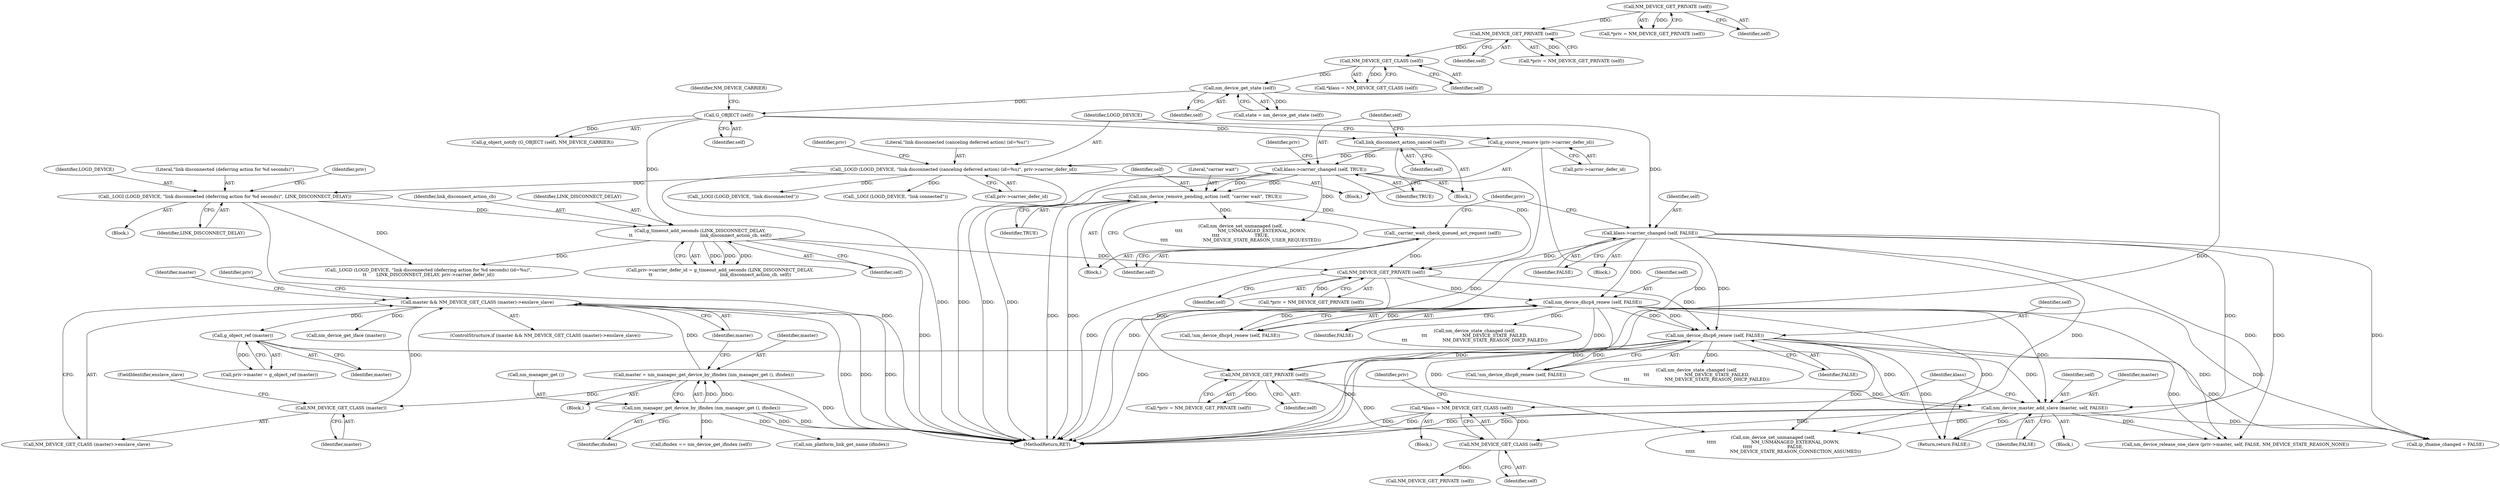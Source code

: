 digraph "0_NetworkManager_d5fc88e573fa58b93034b04d35a2454f5d28cad9@pointer" {
"1001574" [label="(Call,*klass = NM_DEVICE_GET_CLASS (self))"];
"1001576" [label="(Call,NM_DEVICE_GET_CLASS (self))"];
"1001525" [label="(Call,NM_DEVICE_GET_PRIVATE (self))"];
"1001501" [label="(Call,nm_device_dhcp6_renew (self, FALSE))"];
"1001472" [label="(Call,NM_DEVICE_GET_PRIVATE (self))"];
"1001457" [label="(Call,g_timeout_add_seconds (LINK_DISCONNECT_DELAY,\n\t\t                                                link_disconnect_action_cb, self))"];
"1001449" [label="(Call,_LOGI (LOGD_DEVICE, \"link disconnected (deferring action for %d seconds)\", LINK_DISCONNECT_DELAY))"];
"1001359" [label="(Call,_LOGD (LOGD_DEVICE, \"link disconnected (canceling deferred action) (id=%u)\", priv->carrier_defer_id))"];
"1001355" [label="(Call,g_source_remove (priv->carrier_defer_id))"];
"1001399" [label="(Call,G_OBJECT (self))"];
"1001384" [label="(Call,nm_device_get_state (self))"];
"1001379" [label="(Call,NM_DEVICE_GET_CLASS (self))"];
"1001374" [label="(Call,NM_DEVICE_GET_PRIVATE (self))"];
"1001348" [label="(Call,NM_DEVICE_GET_PRIVATE (self))"];
"1001444" [label="(Call,klass->carrier_changed (self, FALSE))"];
"1001433" [label="(Call,_carrier_wait_check_queued_act_request (self))"];
"1001429" [label="(Call,nm_device_remove_pending_action (self, \"carrier wait\", TRUE))"];
"1001412" [label="(Call,klass->carrier_changed (self, TRUE))"];
"1001410" [label="(Call,link_disconnect_action_cancel (self))"];
"1001485" [label="(Call,nm_device_dhcp4_renew (self, FALSE))"];
"1001551" [label="(Call,nm_device_master_add_slave (master, self, FALSE))"];
"1001549" [label="(Call,g_object_ref (master))"];
"1001533" [label="(Call,master && NM_DEVICE_GET_CLASS (master)->enslave_slave)"];
"1001527" [label="(Call,master = nm_manager_get_device_by_ifindex (nm_manager_get (), ifindex))"];
"1001529" [label="(Call,nm_manager_get_device_by_ifindex (nm_manager_get (), ifindex))"];
"1001536" [label="(Call,NM_DEVICE_GET_CLASS (master))"];
"1001470" [label="(Call,*priv = NM_DEVICE_GET_PRIVATE (self))"];
"1001484" [label="(Call,!nm_device_dhcp4_renew (self, FALSE))"];
"1001441" [label="(Call,_LOGI (LOGD_DEVICE, \"link disconnected\"))"];
"1001538" [label="(FieldIdentifier,enslave_slave)"];
"1001562" [label="(Call,nm_device_get_iface (master))"];
"1001473" [label="(Identifier,self)"];
"1001520" [label="(Block,)"];
"1001537" [label="(Identifier,master)"];
"1001346" [label="(Call,*priv = NM_DEVICE_GET_PRIVATE (self))"];
"1001375" [label="(Identifier,self)"];
"1001348" [label="(Call,NM_DEVICE_GET_PRIVATE (self))"];
"1001543" [label="(Identifier,priv)"];
"1001551" [label="(Call,nm_device_master_add_slave (master, self, FALSE))"];
"1001585" [label="(Call,ip_ifname_changed = FALSE)"];
"1001576" [label="(Call,NM_DEVICE_GET_CLASS (self))"];
"1001406" [label="(Block,)"];
"1001528" [label="(Identifier,master)"];
"1001485" [label="(Call,nm_device_dhcp4_renew (self, FALSE))"];
"1001572" [label="(Block,)"];
"1001411" [label="(Identifier,self)"];
"1001355" [label="(Call,g_source_remove (priv->carrier_defer_id))"];
"1001487" [label="(Identifier,FALSE)"];
"1001472" [label="(Call,NM_DEVICE_GET_PRIVATE (self))"];
"1001458" [label="(Identifier,LINK_DISCONNECT_DELAY)"];
"1001385" [label="(Identifier,self)"];
"1001459" [label="(Identifier,link_disconnect_action_cb)"];
"1001535" [label="(Call,NM_DEVICE_GET_CLASS (master)->enslave_slave)"];
"1001401" [label="(Identifier,NM_DEVICE_CARRIER)"];
"1001433" [label="(Call,_carrier_wait_check_queued_act_request (self))"];
"1001384" [label="(Call,nm_device_get_state (self))"];
"1001554" [label="(Identifier,FALSE)"];
"1001444" [label="(Call,klass->carrier_changed (self, FALSE))"];
"1001525" [label="(Call,NM_DEVICE_GET_PRIVATE (self))"];
"1001374" [label="(Call,NM_DEVICE_GET_PRIVATE (self))"];
"1001407" [label="(Call,_LOGI (LOGD_DEVICE, \"link connected\"))"];
"1001359" [label="(Call,_LOGD (LOGD_DEVICE, \"link disconnected (canceling deferred action) (id=%u)\", priv->carrier_defer_id))"];
"1001570" [label="(Call,nm_platform_link_get_name (ifindex))"];
"1001429" [label="(Call,nm_device_remove_pending_action (self, \"carrier wait\", TRUE))"];
"1001377" [label="(Call,*klass = NM_DEVICE_GET_CLASS (self))"];
"1001526" [label="(Identifier,self)"];
"1001460" [label="(Identifier,self)"];
"1001440" [label="(Block,)"];
"1001448" [label="(Block,)"];
"1001400" [label="(Identifier,self)"];
"1001529" [label="(Call,nm_manager_get_device_by_ifindex (nm_manager_get (), ifindex))"];
"1001489" [label="(Call,nm_device_state_changed (self,\n\t\t\t                         NM_DEVICE_STATE_FAILED,\n\t\t\t                         NM_DEVICE_STATE_REASON_DHCP_FAILED))"];
"1001432" [label="(Identifier,TRUE)"];
"1001502" [label="(Identifier,self)"];
"1001399" [label="(Call,G_OBJECT (self))"];
"1001382" [label="(Call,state = nm_device_get_state (self))"];
"1001500" [label="(Call,!nm_device_dhcp6_renew (self, FALSE))"];
"1001539" [label="(Block,)"];
"1001575" [label="(Identifier,klass)"];
"1001553" [label="(Identifier,self)"];
"1001530" [label="(Call,nm_manager_get ())"];
"1001379" [label="(Call,NM_DEVICE_GET_CLASS (self))"];
"1001413" [label="(Identifier,self)"];
"1001552" [label="(Identifier,master)"];
"1001412" [label="(Call,klass->carrier_changed (self, TRUE))"];
"1001449" [label="(Call,_LOGI (LOGD_DEVICE, \"link disconnected (deferring action for %d seconds)\", LINK_DISCONNECT_DELAY))"];
"1001453" [label="(Call,priv->carrier_defer_id = g_timeout_add_seconds (LINK_DISCONNECT_DELAY,\n\t\t                                                link_disconnect_action_cb, self))"];
"1001380" [label="(Identifier,self)"];
"1001534" [label="(Identifier,master)"];
"1001829" [label="(Call,nm_device_set_unmanaged (self,\n\t\t\t\t\t                         NM_UNMANAGED_EXTERNAL_DOWN,\n\t\t\t\t\t                         FALSE,\n\t\t\t\t\t                         NM_DEVICE_STATE_REASON_CONNECTION_ASSUMED))"];
"1001557" [label="(Identifier,master)"];
"1001434" [label="(Identifier,self)"];
"1001523" [label="(Call,*priv = NM_DEVICE_GET_PRIVATE (self))"];
"1001711" [label="(Call,nm_device_release_one_slave (priv->master, self, FALSE, NM_DEVICE_STATE_REASON_NONE))"];
"1001581" [label="(Call,NM_DEVICE_GET_PRIVATE (self))"];
"1001445" [label="(Identifier,self)"];
"1001574" [label="(Call,*klass = NM_DEVICE_GET_CLASS (self))"];
"1001354" [label="(Block,)"];
"1001455" [label="(Identifier,priv)"];
"1001533" [label="(Call,master && NM_DEVICE_GET_CLASS (master)->enslave_slave)"];
"1001452" [label="(Identifier,LINK_DISCONNECT_DELAY)"];
"1001419" [label="(Block,)"];
"1001362" [label="(Call,priv->carrier_defer_id)"];
"1007368" [label="(MethodReturn,RET)"];
"1001450" [label="(Identifier,LOGD_DEVICE)"];
"1001550" [label="(Identifier,master)"];
"1001531" [label="(Identifier,ifindex)"];
"1001430" [label="(Identifier,self)"];
"1001451" [label="(Literal,\"link disconnected (deferring action for %d seconds)\")"];
"1001527" [label="(Call,master = nm_manager_get_device_by_ifindex (nm_manager_get (), ifindex))"];
"1001486" [label="(Identifier,self)"];
"1001536" [label="(Call,NM_DEVICE_GET_CLASS (master))"];
"1001461" [label="(Call,_LOGD (LOGD_DEVICE, \"link disconnected (deferring action for %d seconds) (id=%u)\",\n\t\t       LINK_DISCONNECT_DELAY, priv->carrier_defer_id))"];
"1001580" [label="(Identifier,priv)"];
"1001410" [label="(Call,link_disconnect_action_cancel (self))"];
"1001398" [label="(Call,g_object_notify (G_OBJECT (self), NM_DEVICE_CARRIER))"];
"1001962" [label="(Return,return FALSE;)"];
"1001471" [label="(Identifier,priv)"];
"1001372" [label="(Call,*priv = NM_DEVICE_GET_PRIVATE (self))"];
"1001549" [label="(Call,g_object_ref (master))"];
"1001505" [label="(Call,nm_device_state_changed (self,\n\t\t\t                         NM_DEVICE_STATE_FAILED,\n\t\t\t                         NM_DEVICE_STATE_REASON_DHCP_FAILED))"];
"1001921" [label="(Call,ifindex == nm_device_get_ifindex (self))"];
"1001360" [label="(Identifier,LOGD_DEVICE)"];
"1001367" [label="(Identifier,priv)"];
"1001577" [label="(Identifier,self)"];
"1001457" [label="(Call,g_timeout_add_seconds (LINK_DISCONNECT_DELAY,\n\t\t                                                link_disconnect_action_cb, self))"];
"1001501" [label="(Call,nm_device_dhcp6_renew (self, FALSE))"];
"1001356" [label="(Call,priv->carrier_defer_id)"];
"1001856" [label="(Call,nm_device_set_unmanaged (self,\n\t\t\t\t                         NM_UNMANAGED_EXTERNAL_DOWN,\n\t\t\t\t                         TRUE,\n\t\t\t\t                         NM_DEVICE_STATE_REASON_USER_REQUESTED))"];
"1001532" [label="(ControlStructure,if (master && NM_DEVICE_GET_CLASS (master)->enslave_slave))"];
"1001417" [label="(Identifier,priv)"];
"1001545" [label="(Call,priv->master = g_object_ref (master))"];
"1001446" [label="(Identifier,FALSE)"];
"1001349" [label="(Identifier,self)"];
"1001361" [label="(Literal,\"link disconnected (canceling deferred action) (id=%u)\")"];
"1001503" [label="(Identifier,FALSE)"];
"1001431" [label="(Literal,\"carrier wait\")"];
"1001414" [label="(Identifier,TRUE)"];
"1001574" -> "1001572"  [label="AST: "];
"1001574" -> "1001576"  [label="CFG: "];
"1001575" -> "1001574"  [label="AST: "];
"1001576" -> "1001574"  [label="AST: "];
"1001580" -> "1001574"  [label="CFG: "];
"1001574" -> "1007368"  [label="DDG: "];
"1001574" -> "1007368"  [label="DDG: "];
"1001576" -> "1001574"  [label="DDG: "];
"1001576" -> "1001577"  [label="CFG: "];
"1001577" -> "1001576"  [label="AST: "];
"1001525" -> "1001576"  [label="DDG: "];
"1001551" -> "1001576"  [label="DDG: "];
"1001576" -> "1001581"  [label="DDG: "];
"1001525" -> "1001523"  [label="AST: "];
"1001525" -> "1001526"  [label="CFG: "];
"1001526" -> "1001525"  [label="AST: "];
"1001523" -> "1001525"  [label="CFG: "];
"1001525" -> "1001523"  [label="DDG: "];
"1001501" -> "1001525"  [label="DDG: "];
"1001472" -> "1001525"  [label="DDG: "];
"1001485" -> "1001525"  [label="DDG: "];
"1001525" -> "1001551"  [label="DDG: "];
"1001501" -> "1001500"  [label="AST: "];
"1001501" -> "1001503"  [label="CFG: "];
"1001502" -> "1001501"  [label="AST: "];
"1001503" -> "1001501"  [label="AST: "];
"1001500" -> "1001501"  [label="CFG: "];
"1001501" -> "1007368"  [label="DDG: "];
"1001501" -> "1001500"  [label="DDG: "];
"1001501" -> "1001500"  [label="DDG: "];
"1001472" -> "1001501"  [label="DDG: "];
"1001485" -> "1001501"  [label="DDG: "];
"1001485" -> "1001501"  [label="DDG: "];
"1001444" -> "1001501"  [label="DDG: "];
"1001501" -> "1001505"  [label="DDG: "];
"1001501" -> "1001551"  [label="DDG: "];
"1001501" -> "1001585"  [label="DDG: "];
"1001501" -> "1001711"  [label="DDG: "];
"1001501" -> "1001829"  [label="DDG: "];
"1001501" -> "1001962"  [label="DDG: "];
"1001472" -> "1001470"  [label="AST: "];
"1001472" -> "1001473"  [label="CFG: "];
"1001473" -> "1001472"  [label="AST: "];
"1001470" -> "1001472"  [label="CFG: "];
"1001472" -> "1001470"  [label="DDG: "];
"1001457" -> "1001472"  [label="DDG: "];
"1001444" -> "1001472"  [label="DDG: "];
"1001433" -> "1001472"  [label="DDG: "];
"1001412" -> "1001472"  [label="DDG: "];
"1001472" -> "1001485"  [label="DDG: "];
"1001457" -> "1001453"  [label="AST: "];
"1001457" -> "1001460"  [label="CFG: "];
"1001458" -> "1001457"  [label="AST: "];
"1001459" -> "1001457"  [label="AST: "];
"1001460" -> "1001457"  [label="AST: "];
"1001453" -> "1001457"  [label="CFG: "];
"1001457" -> "1007368"  [label="DDG: "];
"1001457" -> "1001453"  [label="DDG: "];
"1001457" -> "1001453"  [label="DDG: "];
"1001457" -> "1001453"  [label="DDG: "];
"1001449" -> "1001457"  [label="DDG: "];
"1001399" -> "1001457"  [label="DDG: "];
"1001457" -> "1001461"  [label="DDG: "];
"1001449" -> "1001448"  [label="AST: "];
"1001449" -> "1001452"  [label="CFG: "];
"1001450" -> "1001449"  [label="AST: "];
"1001451" -> "1001449"  [label="AST: "];
"1001452" -> "1001449"  [label="AST: "];
"1001455" -> "1001449"  [label="CFG: "];
"1001449" -> "1007368"  [label="DDG: "];
"1001359" -> "1001449"  [label="DDG: "];
"1001449" -> "1001461"  [label="DDG: "];
"1001359" -> "1001354"  [label="AST: "];
"1001359" -> "1001362"  [label="CFG: "];
"1001360" -> "1001359"  [label="AST: "];
"1001361" -> "1001359"  [label="AST: "];
"1001362" -> "1001359"  [label="AST: "];
"1001367" -> "1001359"  [label="CFG: "];
"1001359" -> "1007368"  [label="DDG: "];
"1001359" -> "1007368"  [label="DDG: "];
"1001355" -> "1001359"  [label="DDG: "];
"1001359" -> "1001407"  [label="DDG: "];
"1001359" -> "1001441"  [label="DDG: "];
"1001355" -> "1001354"  [label="AST: "];
"1001355" -> "1001356"  [label="CFG: "];
"1001356" -> "1001355"  [label="AST: "];
"1001360" -> "1001355"  [label="CFG: "];
"1001355" -> "1007368"  [label="DDG: "];
"1001399" -> "1001398"  [label="AST: "];
"1001399" -> "1001400"  [label="CFG: "];
"1001400" -> "1001399"  [label="AST: "];
"1001401" -> "1001399"  [label="CFG: "];
"1001399" -> "1001398"  [label="DDG: "];
"1001384" -> "1001399"  [label="DDG: "];
"1001399" -> "1001410"  [label="DDG: "];
"1001399" -> "1001444"  [label="DDG: "];
"1001384" -> "1001382"  [label="AST: "];
"1001384" -> "1001385"  [label="CFG: "];
"1001385" -> "1001384"  [label="AST: "];
"1001382" -> "1001384"  [label="CFG: "];
"1001384" -> "1007368"  [label="DDG: "];
"1001384" -> "1001382"  [label="DDG: "];
"1001379" -> "1001384"  [label="DDG: "];
"1001379" -> "1001377"  [label="AST: "];
"1001379" -> "1001380"  [label="CFG: "];
"1001380" -> "1001379"  [label="AST: "];
"1001377" -> "1001379"  [label="CFG: "];
"1001379" -> "1001377"  [label="DDG: "];
"1001374" -> "1001379"  [label="DDG: "];
"1001374" -> "1001372"  [label="AST: "];
"1001374" -> "1001375"  [label="CFG: "];
"1001375" -> "1001374"  [label="AST: "];
"1001372" -> "1001374"  [label="CFG: "];
"1001374" -> "1001372"  [label="DDG: "];
"1001348" -> "1001374"  [label="DDG: "];
"1001348" -> "1001346"  [label="AST: "];
"1001348" -> "1001349"  [label="CFG: "];
"1001349" -> "1001348"  [label="AST: "];
"1001346" -> "1001348"  [label="CFG: "];
"1001348" -> "1001346"  [label="DDG: "];
"1001444" -> "1001440"  [label="AST: "];
"1001444" -> "1001446"  [label="CFG: "];
"1001445" -> "1001444"  [label="AST: "];
"1001446" -> "1001444"  [label="AST: "];
"1001471" -> "1001444"  [label="CFG: "];
"1001444" -> "1007368"  [label="DDG: "];
"1001444" -> "1001485"  [label="DDG: "];
"1001444" -> "1001551"  [label="DDG: "];
"1001444" -> "1001585"  [label="DDG: "];
"1001444" -> "1001711"  [label="DDG: "];
"1001444" -> "1001829"  [label="DDG: "];
"1001444" -> "1001962"  [label="DDG: "];
"1001433" -> "1001419"  [label="AST: "];
"1001433" -> "1001434"  [label="CFG: "];
"1001434" -> "1001433"  [label="AST: "];
"1001471" -> "1001433"  [label="CFG: "];
"1001433" -> "1007368"  [label="DDG: "];
"1001429" -> "1001433"  [label="DDG: "];
"1001429" -> "1001419"  [label="AST: "];
"1001429" -> "1001432"  [label="CFG: "];
"1001430" -> "1001429"  [label="AST: "];
"1001431" -> "1001429"  [label="AST: "];
"1001432" -> "1001429"  [label="AST: "];
"1001434" -> "1001429"  [label="CFG: "];
"1001429" -> "1007368"  [label="DDG: "];
"1001429" -> "1007368"  [label="DDG: "];
"1001412" -> "1001429"  [label="DDG: "];
"1001412" -> "1001429"  [label="DDG: "];
"1001429" -> "1001856"  [label="DDG: "];
"1001412" -> "1001406"  [label="AST: "];
"1001412" -> "1001414"  [label="CFG: "];
"1001413" -> "1001412"  [label="AST: "];
"1001414" -> "1001412"  [label="AST: "];
"1001417" -> "1001412"  [label="CFG: "];
"1001412" -> "1007368"  [label="DDG: "];
"1001412" -> "1007368"  [label="DDG: "];
"1001410" -> "1001412"  [label="DDG: "];
"1001412" -> "1001856"  [label="DDG: "];
"1001410" -> "1001406"  [label="AST: "];
"1001410" -> "1001411"  [label="CFG: "];
"1001411" -> "1001410"  [label="AST: "];
"1001413" -> "1001410"  [label="CFG: "];
"1001410" -> "1007368"  [label="DDG: "];
"1001485" -> "1001484"  [label="AST: "];
"1001485" -> "1001487"  [label="CFG: "];
"1001486" -> "1001485"  [label="AST: "];
"1001487" -> "1001485"  [label="AST: "];
"1001484" -> "1001485"  [label="CFG: "];
"1001485" -> "1007368"  [label="DDG: "];
"1001485" -> "1001484"  [label="DDG: "];
"1001485" -> "1001484"  [label="DDG: "];
"1001485" -> "1001489"  [label="DDG: "];
"1001485" -> "1001551"  [label="DDG: "];
"1001485" -> "1001585"  [label="DDG: "];
"1001485" -> "1001711"  [label="DDG: "];
"1001485" -> "1001829"  [label="DDG: "];
"1001485" -> "1001962"  [label="DDG: "];
"1001551" -> "1001539"  [label="AST: "];
"1001551" -> "1001554"  [label="CFG: "];
"1001552" -> "1001551"  [label="AST: "];
"1001553" -> "1001551"  [label="AST: "];
"1001554" -> "1001551"  [label="AST: "];
"1001575" -> "1001551"  [label="CFG: "];
"1001551" -> "1007368"  [label="DDG: "];
"1001551" -> "1007368"  [label="DDG: "];
"1001549" -> "1001551"  [label="DDG: "];
"1001551" -> "1001585"  [label="DDG: "];
"1001551" -> "1001711"  [label="DDG: "];
"1001551" -> "1001829"  [label="DDG: "];
"1001551" -> "1001962"  [label="DDG: "];
"1001549" -> "1001545"  [label="AST: "];
"1001549" -> "1001550"  [label="CFG: "];
"1001550" -> "1001549"  [label="AST: "];
"1001545" -> "1001549"  [label="CFG: "];
"1001549" -> "1001545"  [label="DDG: "];
"1001533" -> "1001549"  [label="DDG: "];
"1001533" -> "1001532"  [label="AST: "];
"1001533" -> "1001534"  [label="CFG: "];
"1001533" -> "1001535"  [label="CFG: "];
"1001534" -> "1001533"  [label="AST: "];
"1001535" -> "1001533"  [label="AST: "];
"1001543" -> "1001533"  [label="CFG: "];
"1001557" -> "1001533"  [label="CFG: "];
"1001533" -> "1007368"  [label="DDG: "];
"1001533" -> "1007368"  [label="DDG: "];
"1001533" -> "1007368"  [label="DDG: "];
"1001527" -> "1001533"  [label="DDG: "];
"1001536" -> "1001533"  [label="DDG: "];
"1001533" -> "1001562"  [label="DDG: "];
"1001527" -> "1001520"  [label="AST: "];
"1001527" -> "1001529"  [label="CFG: "];
"1001528" -> "1001527"  [label="AST: "];
"1001529" -> "1001527"  [label="AST: "];
"1001534" -> "1001527"  [label="CFG: "];
"1001527" -> "1007368"  [label="DDG: "];
"1001529" -> "1001527"  [label="DDG: "];
"1001529" -> "1001527"  [label="DDG: "];
"1001527" -> "1001536"  [label="DDG: "];
"1001529" -> "1001531"  [label="CFG: "];
"1001530" -> "1001529"  [label="AST: "];
"1001531" -> "1001529"  [label="AST: "];
"1001529" -> "1007368"  [label="DDG: "];
"1001529" -> "1007368"  [label="DDG: "];
"1001529" -> "1001570"  [label="DDG: "];
"1001529" -> "1001921"  [label="DDG: "];
"1001536" -> "1001535"  [label="AST: "];
"1001536" -> "1001537"  [label="CFG: "];
"1001537" -> "1001536"  [label="AST: "];
"1001538" -> "1001536"  [label="CFG: "];
}
